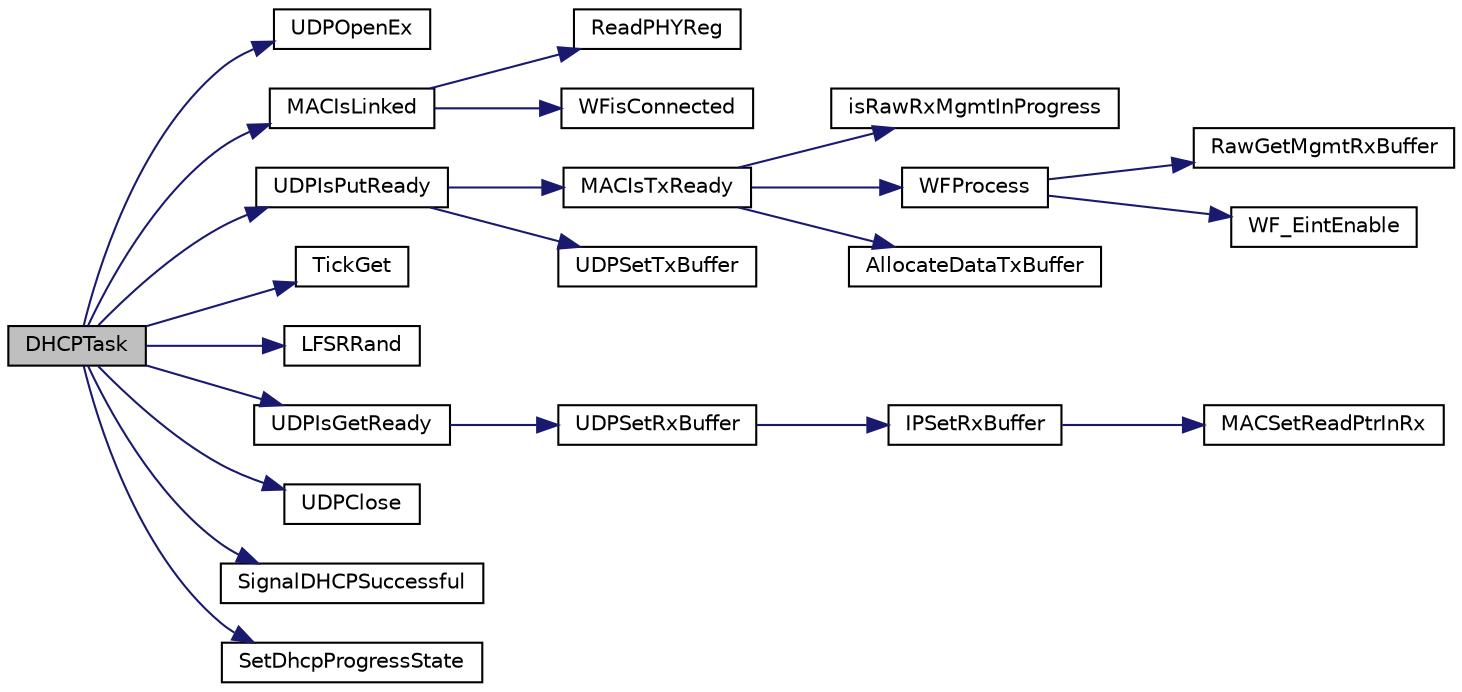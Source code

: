 digraph "DHCPTask"
{
  edge [fontname="Helvetica",fontsize="10",labelfontname="Helvetica",labelfontsize="10"];
  node [fontname="Helvetica",fontsize="10",shape=record];
  rankdir="LR";
  Node1 [label="DHCPTask",height=0.2,width=0.4,color="black", fillcolor="grey75", style="filled", fontcolor="black"];
  Node1 -> Node2 [color="midnightblue",fontsize="10",style="solid",fontname="Helvetica"];
  Node2 [label="UDPOpenEx",height=0.2,width=0.4,color="black", fillcolor="white", style="filled",URL="$_u_d_p_8h.html#ae5069afb0cda35b9a306dcb37f222822"];
  Node1 -> Node3 [color="midnightblue",fontsize="10",style="solid",fontname="Helvetica"];
  Node3 [label="MACIsLinked",height=0.2,width=0.4,color="black", fillcolor="white", style="filled",URL="$_m_a_c_8h.html#a0b700fbc3ad2a6c7c389026bfd38e0f1"];
  Node3 -> Node4 [color="midnightblue",fontsize="10",style="solid",fontname="Helvetica"];
  Node4 [label="ReadPHYReg",height=0.2,width=0.4,color="black", fillcolor="white", style="filled",URL="$_e_n_c28_j60_8c.html#a81741d7c8ce6dbb91df36e900740ce7c"];
  Node3 -> Node5 [color="midnightblue",fontsize="10",style="solid",fontname="Helvetica"];
  Node5 [label="WFisConnected",height=0.2,width=0.4,color="black", fillcolor="white", style="filled",URL="$_w_f_driver_prv_8h.html#a362106faaf52a4ce9a1b9e6ca3297a1f"];
  Node1 -> Node6 [color="midnightblue",fontsize="10",style="solid",fontname="Helvetica"];
  Node6 [label="UDPIsPutReady",height=0.2,width=0.4,color="black", fillcolor="white", style="filled",URL="$_u_d_p_8h.html#a8a80f5aa86eba6a6b09cb1a0eb7f01cb"];
  Node6 -> Node7 [color="midnightblue",fontsize="10",style="solid",fontname="Helvetica"];
  Node7 [label="MACIsTxReady",height=0.2,width=0.4,color="black", fillcolor="white", style="filled",URL="$_m_a_c_8h.html#a99937ac52db1a95f86ca59779640bcbe"];
  Node7 -> Node8 [color="midnightblue",fontsize="10",style="solid",fontname="Helvetica"];
  Node8 [label="isRawRxMgmtInProgress",height=0.2,width=0.4,color="black", fillcolor="white", style="filled",URL="$_w_f_mac_8c.html#aa0566405da4973f3c579dbc046af0848"];
  Node7 -> Node9 [color="midnightblue",fontsize="10",style="solid",fontname="Helvetica"];
  Node9 [label="WFProcess",height=0.2,width=0.4,color="black", fillcolor="white", style="filled",URL="$_w_f_api_8h.html#ab40c33ce57709d716eea07a0a76b16dd"];
  Node9 -> Node10 [color="midnightblue",fontsize="10",style="solid",fontname="Helvetica"];
  Node10 [label="RawGetMgmtRxBuffer",height=0.2,width=0.4,color="black", fillcolor="white", style="filled",URL="$_w_f_raw_8h.html#ad4dc4ee21d997183f947293c0a52d293"];
  Node9 -> Node11 [color="midnightblue",fontsize="10",style="solid",fontname="Helvetica"];
  Node11 [label="WF_EintEnable",height=0.2,width=0.4,color="black", fillcolor="white", style="filled",URL="$_w_f_api_8h.html#a939bc519999b13755ac6af4911d8fffb"];
  Node7 -> Node12 [color="midnightblue",fontsize="10",style="solid",fontname="Helvetica"];
  Node12 [label="AllocateDataTxBuffer",height=0.2,width=0.4,color="black", fillcolor="white", style="filled",URL="$_w_f_raw_8h.html#a7516a7177c1b9a843d543c57c4192af5"];
  Node6 -> Node13 [color="midnightblue",fontsize="10",style="solid",fontname="Helvetica"];
  Node13 [label="UDPSetTxBuffer",height=0.2,width=0.4,color="black", fillcolor="white", style="filled",URL="$_u_d_p_8c.html#a7cf79fb1794e17d66e3e960dba97097b"];
  Node1 -> Node14 [color="midnightblue",fontsize="10",style="solid",fontname="Helvetica"];
  Node14 [label="TickGet",height=0.2,width=0.4,color="black", fillcolor="white", style="filled",URL="$_tick_8h.html#a035d1d3f8afdca7abedf588ee1b20af0"];
  Node1 -> Node15 [color="midnightblue",fontsize="10",style="solid",fontname="Helvetica"];
  Node15 [label="LFSRRand",height=0.2,width=0.4,color="black", fillcolor="white", style="filled",URL="$_helpers_8h.html#aa96b3af9ccf2d7d2a4558708b90981cd"];
  Node1 -> Node16 [color="midnightblue",fontsize="10",style="solid",fontname="Helvetica"];
  Node16 [label="UDPIsGetReady",height=0.2,width=0.4,color="black", fillcolor="white", style="filled",URL="$_u_d_p_8h.html#ae6cafd8670068265c3d9d921cd7e0675"];
  Node16 -> Node17 [color="midnightblue",fontsize="10",style="solid",fontname="Helvetica"];
  Node17 [label="UDPSetRxBuffer",height=0.2,width=0.4,color="black", fillcolor="white", style="filled",URL="$_u_d_p_8c.html#a0dc4b7c53e2e3d3b91fe53ff2e135d72"];
  Node17 -> Node18 [color="midnightblue",fontsize="10",style="solid",fontname="Helvetica"];
  Node18 [label="IPSetRxBuffer",height=0.2,width=0.4,color="black", fillcolor="white", style="filled",URL="$_i_p_8h.html#a33cd719865ee57f9591c92a63e74d59f"];
  Node18 -> Node19 [color="midnightblue",fontsize="10",style="solid",fontname="Helvetica"];
  Node19 [label="MACSetReadPtrInRx",height=0.2,width=0.4,color="black", fillcolor="white", style="filled",URL="$_m_a_c_8h.html#aa73b1ce45818243c98e3efd00b9f4bd9"];
  Node1 -> Node20 [color="midnightblue",fontsize="10",style="solid",fontname="Helvetica"];
  Node20 [label="UDPClose",height=0.2,width=0.4,color="black", fillcolor="white", style="filled",URL="$_u_d_p_8h.html#ab324430d82f92d41aec441f45ddf7d0f"];
  Node1 -> Node21 [color="midnightblue",fontsize="10",style="solid",fontname="Helvetica"];
  Node21 [label="SignalDHCPSuccessful",height=0.2,width=0.4,color="black", fillcolor="white", style="filled",URL="$_d_h_c_p_8c.html#a70fc77e10a2c8ba93d8f6a0593fd37d7"];
  Node1 -> Node22 [color="midnightblue",fontsize="10",style="solid",fontname="Helvetica"];
  Node22 [label="SetDhcpProgressState",height=0.2,width=0.4,color="black", fillcolor="white", style="filled",URL="$_d_h_c_p_8c.html#a7621eeec9d4387986a5a94811c4d6a4a"];
}
